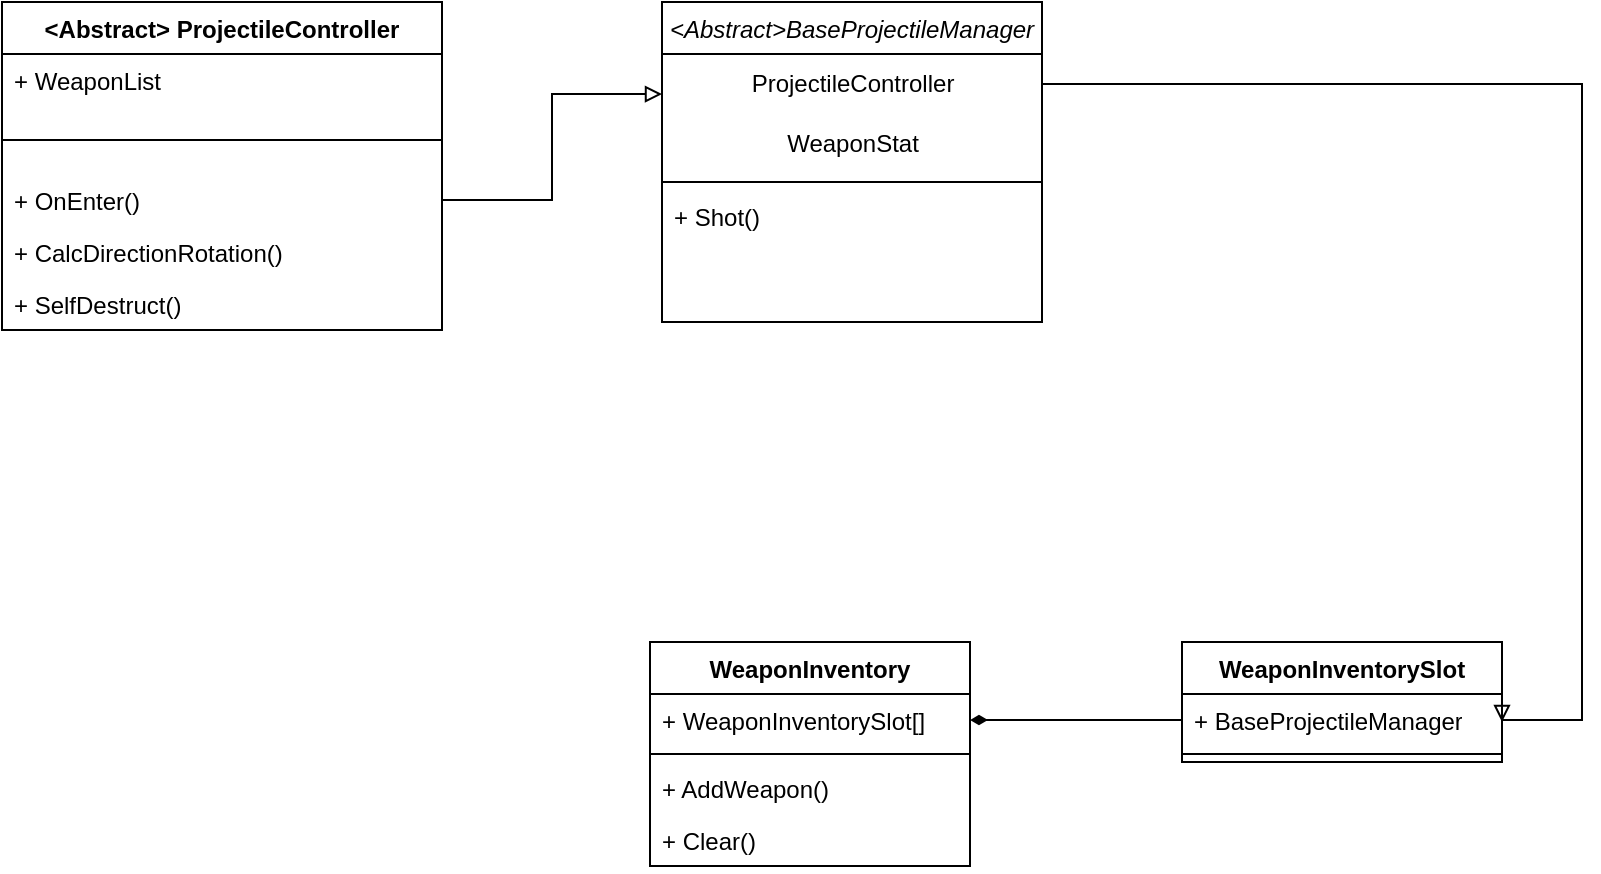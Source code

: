 <mxfile version="21.7.2" type="github" pages="3">
  <diagram id="C5RBs43oDa-KdzZeNtuy" name="Page-1">
    <mxGraphModel dx="1372" dy="798" grid="1" gridSize="10" guides="1" tooltips="1" connect="1" arrows="1" fold="1" page="1" pageScale="1" pageWidth="827" pageHeight="1169" math="0" shadow="0">
      <root>
        <mxCell id="WIyWlLk6GJQsqaUBKTNV-0" />
        <mxCell id="WIyWlLk6GJQsqaUBKTNV-1" parent="WIyWlLk6GJQsqaUBKTNV-0" />
        <mxCell id="rWa9_OgCx_I5o9AaXzh1-2" value="&lt;Abstract&gt;BaseProjectileManager&#xa;" style="swimlane;fontStyle=2;align=center;verticalAlign=top;childLayout=stackLayout;horizontal=1;startSize=26;horizontalStack=0;resizeParent=1;resizeLast=0;collapsible=1;marginBottom=0;rounded=0;shadow=0;strokeWidth=1;" parent="WIyWlLk6GJQsqaUBKTNV-1" vertex="1">
          <mxGeometry x="340" y="100" width="190" height="160" as="geometry">
            <mxRectangle x="230" y="140" width="160" height="26" as="alternateBounds" />
          </mxGeometry>
        </mxCell>
        <mxCell id="rWa9_OgCx_I5o9AaXzh1-3" value="ProjectileController" style="text;html=1;align=center;verticalAlign=middle;resizable=0;points=[];autosize=1;strokeColor=none;fillColor=none;" parent="rWa9_OgCx_I5o9AaXzh1-2" vertex="1">
          <mxGeometry y="26" width="190" height="30" as="geometry" />
        </mxCell>
        <mxCell id="rWa9_OgCx_I5o9AaXzh1-4" value="WeaponStat" style="text;html=1;align=center;verticalAlign=middle;resizable=0;points=[];autosize=1;strokeColor=none;fillColor=none;" parent="rWa9_OgCx_I5o9AaXzh1-2" vertex="1">
          <mxGeometry y="56" width="190" height="30" as="geometry" />
        </mxCell>
        <mxCell id="rWa9_OgCx_I5o9AaXzh1-23" value="" style="line;strokeWidth=1;fillColor=none;align=left;verticalAlign=middle;spacingTop=-1;spacingLeft=3;spacingRight=3;rotatable=0;labelPosition=right;points=[];portConstraint=eastwest;strokeColor=inherit;" parent="rWa9_OgCx_I5o9AaXzh1-2" vertex="1">
          <mxGeometry y="86" width="190" height="8" as="geometry" />
        </mxCell>
        <mxCell id="rWa9_OgCx_I5o9AaXzh1-24" value="+ Shot()" style="text;strokeColor=none;fillColor=none;align=left;verticalAlign=top;spacingLeft=4;spacingRight=4;overflow=hidden;rotatable=0;points=[[0,0.5],[1,0.5]];portConstraint=eastwest;whiteSpace=wrap;html=1;" parent="rWa9_OgCx_I5o9AaXzh1-2" vertex="1">
          <mxGeometry y="94" width="190" height="26" as="geometry" />
        </mxCell>
        <mxCell id="rWa9_OgCx_I5o9AaXzh1-13" value="&amp;lt;Abstract&amp;gt; ProjectileController" style="swimlane;fontStyle=1;align=center;verticalAlign=top;childLayout=stackLayout;horizontal=1;startSize=26;horizontalStack=0;resizeParent=1;resizeParentMax=0;resizeLast=0;collapsible=1;marginBottom=0;whiteSpace=wrap;html=1;" parent="WIyWlLk6GJQsqaUBKTNV-1" vertex="1">
          <mxGeometry x="10" y="100" width="220" height="164" as="geometry" />
        </mxCell>
        <mxCell id="rWa9_OgCx_I5o9AaXzh1-25" value="+ WeaponList" style="text;strokeColor=none;fillColor=none;align=left;verticalAlign=top;spacingLeft=4;spacingRight=4;overflow=hidden;rotatable=0;points=[[0,0.5],[1,0.5]];portConstraint=eastwest;whiteSpace=wrap;html=1;" parent="rWa9_OgCx_I5o9AaXzh1-13" vertex="1">
          <mxGeometry y="26" width="220" height="26" as="geometry" />
        </mxCell>
        <mxCell id="rWa9_OgCx_I5o9AaXzh1-15" value="" style="line;strokeWidth=1;fillColor=none;align=left;verticalAlign=middle;spacingTop=-1;spacingLeft=3;spacingRight=3;rotatable=0;labelPosition=right;points=[];portConstraint=eastwest;strokeColor=inherit;" parent="rWa9_OgCx_I5o9AaXzh1-13" vertex="1">
          <mxGeometry y="52" width="220" height="34" as="geometry" />
        </mxCell>
        <mxCell id="rWa9_OgCx_I5o9AaXzh1-19" value="+ OnEnter()" style="text;strokeColor=none;fillColor=none;align=left;verticalAlign=top;spacingLeft=4;spacingRight=4;overflow=hidden;rotatable=0;points=[[0,0.5],[1,0.5]];portConstraint=eastwest;whiteSpace=wrap;html=1;" parent="rWa9_OgCx_I5o9AaXzh1-13" vertex="1">
          <mxGeometry y="86" width="220" height="26" as="geometry" />
        </mxCell>
        <mxCell id="rWa9_OgCx_I5o9AaXzh1-20" value="+&amp;nbsp;CalcDirectionRotation()" style="text;strokeColor=none;fillColor=none;align=left;verticalAlign=top;spacingLeft=4;spacingRight=4;overflow=hidden;rotatable=0;points=[[0,0.5],[1,0.5]];portConstraint=eastwest;whiteSpace=wrap;html=1;" parent="rWa9_OgCx_I5o9AaXzh1-13" vertex="1">
          <mxGeometry y="112" width="220" height="26" as="geometry" />
        </mxCell>
        <mxCell id="rWa9_OgCx_I5o9AaXzh1-21" value="+ SelfDestruct()" style="text;strokeColor=none;fillColor=none;align=left;verticalAlign=top;spacingLeft=4;spacingRight=4;overflow=hidden;rotatable=0;points=[[0,0.5],[1,0.5]];portConstraint=eastwest;whiteSpace=wrap;html=1;" parent="rWa9_OgCx_I5o9AaXzh1-13" vertex="1">
          <mxGeometry y="138" width="220" height="26" as="geometry" />
        </mxCell>
        <mxCell id="rWa9_OgCx_I5o9AaXzh1-26" style="edgeStyle=orthogonalEdgeStyle;rounded=0;orthogonalLoop=1;jettySize=auto;html=1;entryX=0;entryY=0.667;entryDx=0;entryDy=0;entryPerimeter=0;endArrow=block;endFill=0;" parent="WIyWlLk6GJQsqaUBKTNV-1" source="rWa9_OgCx_I5o9AaXzh1-19" target="rWa9_OgCx_I5o9AaXzh1-3" edge="1">
          <mxGeometry relative="1" as="geometry" />
        </mxCell>
        <mxCell id="rWa9_OgCx_I5o9AaXzh1-27" value="WeaponInventory" style="swimlane;fontStyle=1;align=center;verticalAlign=top;childLayout=stackLayout;horizontal=1;startSize=26;horizontalStack=0;resizeParent=1;resizeParentMax=0;resizeLast=0;collapsible=1;marginBottom=0;whiteSpace=wrap;html=1;" parent="WIyWlLk6GJQsqaUBKTNV-1" vertex="1">
          <mxGeometry x="334" y="420" width="160" height="112" as="geometry" />
        </mxCell>
        <mxCell id="rWa9_OgCx_I5o9AaXzh1-28" value="+ WeaponInventorySlot[]" style="text;strokeColor=none;fillColor=none;align=left;verticalAlign=top;spacingLeft=4;spacingRight=4;overflow=hidden;rotatable=0;points=[[0,0.5],[1,0.5]];portConstraint=eastwest;whiteSpace=wrap;html=1;" parent="rWa9_OgCx_I5o9AaXzh1-27" vertex="1">
          <mxGeometry y="26" width="160" height="26" as="geometry" />
        </mxCell>
        <mxCell id="rWa9_OgCx_I5o9AaXzh1-29" value="" style="line;strokeWidth=1;fillColor=none;align=left;verticalAlign=middle;spacingTop=-1;spacingLeft=3;spacingRight=3;rotatable=0;labelPosition=right;points=[];portConstraint=eastwest;strokeColor=inherit;" parent="rWa9_OgCx_I5o9AaXzh1-27" vertex="1">
          <mxGeometry y="52" width="160" height="8" as="geometry" />
        </mxCell>
        <mxCell id="rWa9_OgCx_I5o9AaXzh1-30" value="+ AddWeapon()" style="text;strokeColor=none;fillColor=none;align=left;verticalAlign=top;spacingLeft=4;spacingRight=4;overflow=hidden;rotatable=0;points=[[0,0.5],[1,0.5]];portConstraint=eastwest;whiteSpace=wrap;html=1;" parent="rWa9_OgCx_I5o9AaXzh1-27" vertex="1">
          <mxGeometry y="60" width="160" height="26" as="geometry" />
        </mxCell>
        <mxCell id="rWa9_OgCx_I5o9AaXzh1-31" value="+ Clear()" style="text;strokeColor=none;fillColor=none;align=left;verticalAlign=top;spacingLeft=4;spacingRight=4;overflow=hidden;rotatable=0;points=[[0,0.5],[1,0.5]];portConstraint=eastwest;whiteSpace=wrap;html=1;" parent="rWa9_OgCx_I5o9AaXzh1-27" vertex="1">
          <mxGeometry y="86" width="160" height="26" as="geometry" />
        </mxCell>
        <mxCell id="rWa9_OgCx_I5o9AaXzh1-32" value="WeaponInventorySlot" style="swimlane;fontStyle=1;align=center;verticalAlign=top;childLayout=stackLayout;horizontal=1;startSize=26;horizontalStack=0;resizeParent=1;resizeParentMax=0;resizeLast=0;collapsible=1;marginBottom=0;whiteSpace=wrap;html=1;" parent="WIyWlLk6GJQsqaUBKTNV-1" vertex="1">
          <mxGeometry x="600" y="420" width="160" height="60" as="geometry" />
        </mxCell>
        <mxCell id="rWa9_OgCx_I5o9AaXzh1-33" value="+ BaseProjectileManager" style="text;strokeColor=none;fillColor=none;align=left;verticalAlign=top;spacingLeft=4;spacingRight=4;overflow=hidden;rotatable=0;points=[[0,0.5],[1,0.5]];portConstraint=eastwest;whiteSpace=wrap;html=1;" parent="rWa9_OgCx_I5o9AaXzh1-32" vertex="1">
          <mxGeometry y="26" width="160" height="26" as="geometry" />
        </mxCell>
        <mxCell id="rWa9_OgCx_I5o9AaXzh1-34" value="" style="line;strokeWidth=1;fillColor=none;align=left;verticalAlign=middle;spacingTop=-1;spacingLeft=3;spacingRight=3;rotatable=0;labelPosition=right;points=[];portConstraint=eastwest;strokeColor=inherit;" parent="rWa9_OgCx_I5o9AaXzh1-32" vertex="1">
          <mxGeometry y="52" width="160" height="8" as="geometry" />
        </mxCell>
        <mxCell id="rWa9_OgCx_I5o9AaXzh1-37" style="edgeStyle=orthogonalEdgeStyle;rounded=0;orthogonalLoop=1;jettySize=auto;html=1;endArrow=block;endFill=0;" parent="WIyWlLk6GJQsqaUBKTNV-1" source="rWa9_OgCx_I5o9AaXzh1-3" edge="1">
          <mxGeometry relative="1" as="geometry">
            <mxPoint x="760" y="460" as="targetPoint" />
            <Array as="points">
              <mxPoint x="800" y="141" />
              <mxPoint x="800" y="459" />
            </Array>
          </mxGeometry>
        </mxCell>
        <mxCell id="rWa9_OgCx_I5o9AaXzh1-38" style="edgeStyle=orthogonalEdgeStyle;rounded=0;orthogonalLoop=1;jettySize=auto;html=1;exitX=0;exitY=0.5;exitDx=0;exitDy=0;entryX=1;entryY=0.5;entryDx=0;entryDy=0;endArrow=diamondThin;endFill=1;" parent="WIyWlLk6GJQsqaUBKTNV-1" source="rWa9_OgCx_I5o9AaXzh1-33" target="rWa9_OgCx_I5o9AaXzh1-28" edge="1">
          <mxGeometry relative="1" as="geometry" />
        </mxCell>
      </root>
    </mxGraphModel>
  </diagram>
  <diagram id="MoxiZEWltwJOBdTrao1A" name="페이지-2">
    <mxGraphModel dx="1372" dy="798" grid="1" gridSize="10" guides="1" tooltips="1" connect="1" arrows="1" fold="1" page="1" pageScale="1" pageWidth="827" pageHeight="1169" math="0" shadow="0">
      <root>
        <mxCell id="0" />
        <mxCell id="1" parent="0" />
        <mxCell id="JBoocd-2uOeBn43IUnMA-1" value="&amp;lt;Abstract&amp;gt; EnemyController" style="swimlane;fontStyle=1;align=center;verticalAlign=top;childLayout=stackLayout;horizontal=1;startSize=26;horizontalStack=0;resizeParent=1;resizeParentMax=0;resizeLast=0;collapsible=1;marginBottom=0;whiteSpace=wrap;html=1;" parent="1" vertex="1">
          <mxGeometry x="320" y="40" width="240" height="144" as="geometry" />
        </mxCell>
        <mxCell id="JBoocd-2uOeBn43IUnMA-12" value="+ StateMachine" style="text;strokeColor=none;fillColor=none;align=left;verticalAlign=top;spacingLeft=4;spacingRight=4;overflow=hidden;rotatable=0;points=[[0,0.5],[1,0.5]];portConstraint=eastwest;whiteSpace=wrap;html=1;" parent="JBoocd-2uOeBn43IUnMA-1" vertex="1">
          <mxGeometry y="26" width="240" height="26" as="geometry" />
        </mxCell>
        <mxCell id="JBoocd-2uOeBn43IUnMA-3" value="" style="line;strokeWidth=1;fillColor=none;align=left;verticalAlign=middle;spacingTop=-1;spacingLeft=3;spacingRight=3;rotatable=0;labelPosition=right;points=[];portConstraint=eastwest;strokeColor=inherit;" parent="JBoocd-2uOeBn43IUnMA-1" vertex="1">
          <mxGeometry y="52" width="240" height="8" as="geometry" />
        </mxCell>
        <mxCell id="JBoocd-2uOeBn43IUnMA-5" value="+ abstract void Move()" style="text;strokeColor=none;fillColor=none;align=left;verticalAlign=top;spacingLeft=4;spacingRight=4;overflow=hidden;rotatable=0;points=[[0,0.5],[1,0.5]];portConstraint=eastwest;whiteSpace=wrap;html=1;" parent="JBoocd-2uOeBn43IUnMA-1" vertex="1">
          <mxGeometry y="60" width="240" height="28" as="geometry" />
        </mxCell>
        <mxCell id="JBoocd-2uOeBn43IUnMA-4" value="+ abstract void CalculateDirection()" style="text;strokeColor=none;fillColor=none;align=left;verticalAlign=top;spacingLeft=4;spacingRight=4;overflow=hidden;rotatable=0;points=[[0,0.5],[1,0.5]];portConstraint=eastwest;whiteSpace=wrap;html=1;" parent="JBoocd-2uOeBn43IUnMA-1" vertex="1">
          <mxGeometry y="88" width="240" height="28" as="geometry" />
        </mxCell>
        <mxCell id="JBoocd-2uOeBn43IUnMA-6" value="+ void Kill()" style="text;strokeColor=none;fillColor=none;align=left;verticalAlign=top;spacingLeft=4;spacingRight=4;overflow=hidden;rotatable=0;points=[[0,0.5],[1,0.5]];portConstraint=eastwest;whiteSpace=wrap;html=1;" parent="JBoocd-2uOeBn43IUnMA-1" vertex="1">
          <mxGeometry y="116" width="240" height="28" as="geometry" />
        </mxCell>
        <mxCell id="JBoocd-2uOeBn43IUnMA-11" style="edgeStyle=orthogonalEdgeStyle;rounded=0;orthogonalLoop=1;jettySize=auto;html=1;" parent="1" source="JBoocd-2uOeBn43IUnMA-7" target="JBoocd-2uOeBn43IUnMA-1" edge="1">
          <mxGeometry relative="1" as="geometry" />
        </mxCell>
        <mxCell id="JBoocd-2uOeBn43IUnMA-7" value="EnemyController_PlayerTracking" style="swimlane;fontStyle=1;align=center;verticalAlign=top;childLayout=stackLayout;horizontal=1;startSize=26;horizontalStack=0;resizeParent=1;resizeParentMax=0;resizeLast=0;collapsible=1;marginBottom=0;whiteSpace=wrap;html=1;" parent="1" vertex="1">
          <mxGeometry x="170" y="270" width="250" height="60" as="geometry" />
        </mxCell>
        <mxCell id="JBoocd-2uOeBn43IUnMA-9" value="" style="line;strokeWidth=1;fillColor=none;align=left;verticalAlign=middle;spacingTop=-1;spacingLeft=3;spacingRight=3;rotatable=0;labelPosition=right;points=[];portConstraint=eastwest;strokeColor=inherit;" parent="JBoocd-2uOeBn43IUnMA-7" vertex="1">
          <mxGeometry y="26" width="250" height="8" as="geometry" />
        </mxCell>
        <mxCell id="JBoocd-2uOeBn43IUnMA-10" value="+ void TakeDamage()" style="text;strokeColor=none;fillColor=none;align=left;verticalAlign=top;spacingLeft=4;spacingRight=4;overflow=hidden;rotatable=0;points=[[0,0.5],[1,0.5]];portConstraint=eastwest;whiteSpace=wrap;html=1;" parent="JBoocd-2uOeBn43IUnMA-7" vertex="1">
          <mxGeometry y="34" width="250" height="26" as="geometry" />
        </mxCell>
        <mxCell id="JBoocd-2uOeBn43IUnMA-16" style="edgeStyle=orthogonalEdgeStyle;rounded=0;orthogonalLoop=1;jettySize=auto;html=1;" parent="1" source="JBoocd-2uOeBn43IUnMA-13" target="JBoocd-2uOeBn43IUnMA-1" edge="1">
          <mxGeometry relative="1" as="geometry" />
        </mxCell>
        <mxCell id="JBoocd-2uOeBn43IUnMA-13" value="EnemyController_OneDirectionRushing" style="swimlane;fontStyle=1;align=center;verticalAlign=top;childLayout=stackLayout;horizontal=1;startSize=26;horizontalStack=0;resizeParent=1;resizeParentMax=0;resizeLast=0;collapsible=1;marginBottom=0;whiteSpace=wrap;html=1;" parent="1" vertex="1">
          <mxGeometry x="440" y="270" width="250" height="60" as="geometry" />
        </mxCell>
        <mxCell id="JBoocd-2uOeBn43IUnMA-14" value="" style="line;strokeWidth=1;fillColor=none;align=left;verticalAlign=middle;spacingTop=-1;spacingLeft=3;spacingRight=3;rotatable=0;labelPosition=right;points=[];portConstraint=eastwest;strokeColor=inherit;" parent="JBoocd-2uOeBn43IUnMA-13" vertex="1">
          <mxGeometry y="26" width="250" height="8" as="geometry" />
        </mxCell>
        <mxCell id="JBoocd-2uOeBn43IUnMA-15" value="+ void TakeDamage()" style="text;strokeColor=none;fillColor=none;align=left;verticalAlign=top;spacingLeft=4;spacingRight=4;overflow=hidden;rotatable=0;points=[[0,0.5],[1,0.5]];portConstraint=eastwest;whiteSpace=wrap;html=1;" parent="JBoocd-2uOeBn43IUnMA-13" vertex="1">
          <mxGeometry y="34" width="250" height="26" as="geometry" />
        </mxCell>
      </root>
    </mxGraphModel>
  </diagram>
  <diagram id="r-fSndDi7OzKSJDm0rEC" name="페이지-3">
    <mxGraphModel dx="1372" dy="798" grid="1" gridSize="10" guides="1" tooltips="1" connect="1" arrows="1" fold="1" page="1" pageScale="1" pageWidth="827" pageHeight="1169" math="0" shadow="0">
      <root>
        <mxCell id="0" />
        <mxCell id="1" parent="0" />
        <mxCell id="U9JAR6D3qXeA1xuTmPFB-17" style="edgeStyle=orthogonalEdgeStyle;rounded=0;orthogonalLoop=1;jettySize=auto;html=1;entryX=0;entryY=0.5;entryDx=0;entryDy=0;" edge="1" parent="1" source="U9JAR6D3qXeA1xuTmPFB-1" target="U9JAR6D3qXeA1xuTmPFB-11">
          <mxGeometry relative="1" as="geometry" />
        </mxCell>
        <mxCell id="U9JAR6D3qXeA1xuTmPFB-1" value="Pool" style="swimlane;fontStyle=1;align=center;verticalAlign=top;childLayout=stackLayout;horizontal=1;startSize=26;horizontalStack=0;resizeParent=1;resizeParentMax=0;resizeLast=0;collapsible=1;marginBottom=0;whiteSpace=wrap;html=1;" vertex="1" parent="1">
          <mxGeometry x="90" y="120" width="160" height="190" as="geometry" />
        </mxCell>
        <mxCell id="U9JAR6D3qXeA1xuTmPFB-2" value="+ Original" style="text;strokeColor=none;fillColor=none;align=left;verticalAlign=top;spacingLeft=4;spacingRight=4;overflow=hidden;rotatable=0;points=[[0,0.5],[1,0.5]];portConstraint=eastwest;whiteSpace=wrap;html=1;" vertex="1" parent="U9JAR6D3qXeA1xuTmPFB-1">
          <mxGeometry y="26" width="160" height="26" as="geometry" />
        </mxCell>
        <mxCell id="U9JAR6D3qXeA1xuTmPFB-5" value="+ stack poolStack" style="text;strokeColor=none;fillColor=none;align=left;verticalAlign=top;spacingLeft=4;spacingRight=4;overflow=hidden;rotatable=0;points=[[0,0.5],[1,0.5]];portConstraint=eastwest;whiteSpace=wrap;html=1;" vertex="1" parent="U9JAR6D3qXeA1xuTmPFB-1">
          <mxGeometry y="52" width="160" height="26" as="geometry" />
        </mxCell>
        <mxCell id="U9JAR6D3qXeA1xuTmPFB-3" value="" style="line;strokeWidth=1;fillColor=none;align=left;verticalAlign=middle;spacingTop=-1;spacingLeft=3;spacingRight=3;rotatable=0;labelPosition=right;points=[];portConstraint=eastwest;strokeColor=inherit;" vertex="1" parent="U9JAR6D3qXeA1xuTmPFB-1">
          <mxGeometry y="78" width="160" height="8" as="geometry" />
        </mxCell>
        <mxCell id="U9JAR6D3qXeA1xuTmPFB-4" value="+ Init()" style="text;strokeColor=none;fillColor=none;align=left;verticalAlign=top;spacingLeft=4;spacingRight=4;overflow=hidden;rotatable=0;points=[[0,0.5],[1,0.5]];portConstraint=eastwest;whiteSpace=wrap;html=1;" vertex="1" parent="U9JAR6D3qXeA1xuTmPFB-1">
          <mxGeometry y="86" width="160" height="26" as="geometry" />
        </mxCell>
        <mxCell id="U9JAR6D3qXeA1xuTmPFB-6" value="+ Create()" style="text;strokeColor=none;fillColor=none;align=left;verticalAlign=top;spacingLeft=4;spacingRight=4;overflow=hidden;rotatable=0;points=[[0,0.5],[1,0.5]];portConstraint=eastwest;whiteSpace=wrap;html=1;" vertex="1" parent="U9JAR6D3qXeA1xuTmPFB-1">
          <mxGeometry y="112" width="160" height="26" as="geometry" />
        </mxCell>
        <mxCell id="U9JAR6D3qXeA1xuTmPFB-7" value="+ Push()" style="text;strokeColor=none;fillColor=none;align=left;verticalAlign=top;spacingLeft=4;spacingRight=4;overflow=hidden;rotatable=0;points=[[0,0.5],[1,0.5]];portConstraint=eastwest;whiteSpace=wrap;html=1;" vertex="1" parent="U9JAR6D3qXeA1xuTmPFB-1">
          <mxGeometry y="138" width="160" height="26" as="geometry" />
        </mxCell>
        <mxCell id="U9JAR6D3qXeA1xuTmPFB-8" value="+ Pop()" style="text;strokeColor=none;fillColor=none;align=left;verticalAlign=top;spacingLeft=4;spacingRight=4;overflow=hidden;rotatable=0;points=[[0,0.5],[1,0.5]];portConstraint=eastwest;whiteSpace=wrap;html=1;" vertex="1" parent="U9JAR6D3qXeA1xuTmPFB-1">
          <mxGeometry y="164" width="160" height="26" as="geometry" />
        </mxCell>
        <mxCell id="U9JAR6D3qXeA1xuTmPFB-9" value="PoolManager" style="swimlane;fontStyle=1;align=center;verticalAlign=top;childLayout=stackLayout;horizontal=1;startSize=26;horizontalStack=0;resizeParent=1;resizeParentMax=0;resizeLast=0;collapsible=1;marginBottom=0;whiteSpace=wrap;html=1;" vertex="1" parent="1">
          <mxGeometry x="320" y="140" width="160" height="164" as="geometry" />
        </mxCell>
        <mxCell id="U9JAR6D3qXeA1xuTmPFB-11" value="+ Dictionary pool" style="text;strokeColor=none;fillColor=none;align=left;verticalAlign=top;spacingLeft=4;spacingRight=4;overflow=hidden;rotatable=0;points=[[0,0.5],[1,0.5]];portConstraint=eastwest;whiteSpace=wrap;html=1;" vertex="1" parent="U9JAR6D3qXeA1xuTmPFB-9">
          <mxGeometry y="26" width="160" height="26" as="geometry" />
        </mxCell>
        <mxCell id="U9JAR6D3qXeA1xuTmPFB-12" value="" style="line;strokeWidth=1;fillColor=none;align=left;verticalAlign=middle;spacingTop=-1;spacingLeft=3;spacingRight=3;rotatable=0;labelPosition=right;points=[];portConstraint=eastwest;strokeColor=inherit;" vertex="1" parent="U9JAR6D3qXeA1xuTmPFB-9">
          <mxGeometry y="52" width="160" height="8" as="geometry" />
        </mxCell>
        <mxCell id="U9JAR6D3qXeA1xuTmPFB-13" value="+ CraetePool()" style="text;strokeColor=none;fillColor=none;align=left;verticalAlign=top;spacingLeft=4;spacingRight=4;overflow=hidden;rotatable=0;points=[[0,0.5],[1,0.5]];portConstraint=eastwest;whiteSpace=wrap;html=1;" vertex="1" parent="U9JAR6D3qXeA1xuTmPFB-9">
          <mxGeometry y="60" width="160" height="26" as="geometry" />
        </mxCell>
        <mxCell id="U9JAR6D3qXeA1xuTmPFB-15" value="+ Push()" style="text;strokeColor=none;fillColor=none;align=left;verticalAlign=top;spacingLeft=4;spacingRight=4;overflow=hidden;rotatable=0;points=[[0,0.5],[1,0.5]];portConstraint=eastwest;whiteSpace=wrap;html=1;" vertex="1" parent="U9JAR6D3qXeA1xuTmPFB-9">
          <mxGeometry y="86" width="160" height="26" as="geometry" />
        </mxCell>
        <mxCell id="U9JAR6D3qXeA1xuTmPFB-16" value="+ Pop()" style="text;strokeColor=none;fillColor=none;align=left;verticalAlign=top;spacingLeft=4;spacingRight=4;overflow=hidden;rotatable=0;points=[[0,0.5],[1,0.5]];portConstraint=eastwest;whiteSpace=wrap;html=1;" vertex="1" parent="U9JAR6D3qXeA1xuTmPFB-9">
          <mxGeometry y="112" width="160" height="26" as="geometry" />
        </mxCell>
        <mxCell id="U9JAR6D3qXeA1xuTmPFB-20" value="+ IsContain()" style="text;strokeColor=none;fillColor=none;align=left;verticalAlign=top;spacingLeft=4;spacingRight=4;overflow=hidden;rotatable=0;points=[[0,0.5],[1,0.5]];portConstraint=eastwest;whiteSpace=wrap;html=1;" vertex="1" parent="U9JAR6D3qXeA1xuTmPFB-9">
          <mxGeometry y="138" width="160" height="26" as="geometry" />
        </mxCell>
        <mxCell id="U9JAR6D3qXeA1xuTmPFB-25" style="edgeStyle=orthogonalEdgeStyle;rounded=0;orthogonalLoop=1;jettySize=auto;html=1;exitX=0;exitY=0.5;exitDx=0;exitDy=0;entryX=0.998;entryY=0.391;entryDx=0;entryDy=0;entryPerimeter=0;" edge="1" parent="1" source="U9JAR6D3qXeA1xuTmPFB-18" target="U9JAR6D3qXeA1xuTmPFB-23">
          <mxGeometry relative="1" as="geometry" />
        </mxCell>
        <mxCell id="U9JAR6D3qXeA1xuTmPFB-30" style="edgeStyle=orthogonalEdgeStyle;rounded=0;orthogonalLoop=1;jettySize=auto;html=1;exitX=0.5;exitY=1;exitDx=0;exitDy=0;entryX=1;entryY=0.5;entryDx=0;entryDy=0;" edge="1" parent="1" source="U9JAR6D3qXeA1xuTmPFB-18" target="U9JAR6D3qXeA1xuTmPFB-28">
          <mxGeometry relative="1" as="geometry" />
        </mxCell>
        <mxCell id="U9JAR6D3qXeA1xuTmPFB-18" value="Client" style="rounded=0;whiteSpace=wrap;html=1;" vertex="1" parent="1">
          <mxGeometry x="650" y="192" width="120" height="60" as="geometry" />
        </mxCell>
        <mxCell id="U9JAR6D3qXeA1xuTmPFB-29" style="edgeStyle=orthogonalEdgeStyle;rounded=0;orthogonalLoop=1;jettySize=auto;html=1;entryX=0.45;entryY=0.017;entryDx=0;entryDy=0;entryPerimeter=0;" edge="1" parent="1" source="U9JAR6D3qXeA1xuTmPFB-23" target="U9JAR6D3qXeA1xuTmPFB-28">
          <mxGeometry relative="1" as="geometry" />
        </mxCell>
        <mxCell id="U9JAR6D3qXeA1xuTmPFB-23" value="" style="rounded=0;whiteSpace=wrap;html=1;fillColor=none;" vertex="1" parent="1">
          <mxGeometry x="70" y="90" width="430" height="330" as="geometry" />
        </mxCell>
        <mxCell id="U9JAR6D3qXeA1xuTmPFB-24" value="Pool" style="text;html=1;strokeColor=none;fillColor=none;align=center;verticalAlign=middle;whiteSpace=wrap;rounded=0;" vertex="1" parent="1">
          <mxGeometry x="250" y="50" width="60" height="30" as="geometry" />
        </mxCell>
        <mxCell id="U9JAR6D3qXeA1xuTmPFB-26" value="Instance 요청" style="text;html=1;strokeColor=none;fillColor=none;align=center;verticalAlign=middle;whiteSpace=wrap;rounded=0;" vertex="1" parent="1">
          <mxGeometry x="520" y="170" width="60" height="30" as="geometry" />
        </mxCell>
        <mxCell id="U9JAR6D3qXeA1xuTmPFB-28" value="재사용가능 객체" style="rounded=0;whiteSpace=wrap;html=1;" vertex="1" parent="1">
          <mxGeometry x="240" y="470" width="120" height="60" as="geometry" />
        </mxCell>
      </root>
    </mxGraphModel>
  </diagram>
</mxfile>
